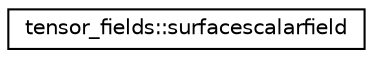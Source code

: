 digraph "Graphical Class Hierarchy"
{
 // LATEX_PDF_SIZE
  edge [fontname="Helvetica",fontsize="10",labelfontname="Helvetica",labelfontsize="10"];
  node [fontname="Helvetica",fontsize="10",shape=record];
  rankdir="LR";
  Node0 [label="tensor_fields::surfacescalarfield",height=0.2,width=0.4,color="black", fillcolor="white", style="filled",URL="$structtensor__fields_1_1surfacescalarfield.html",tooltip=" "];
}
